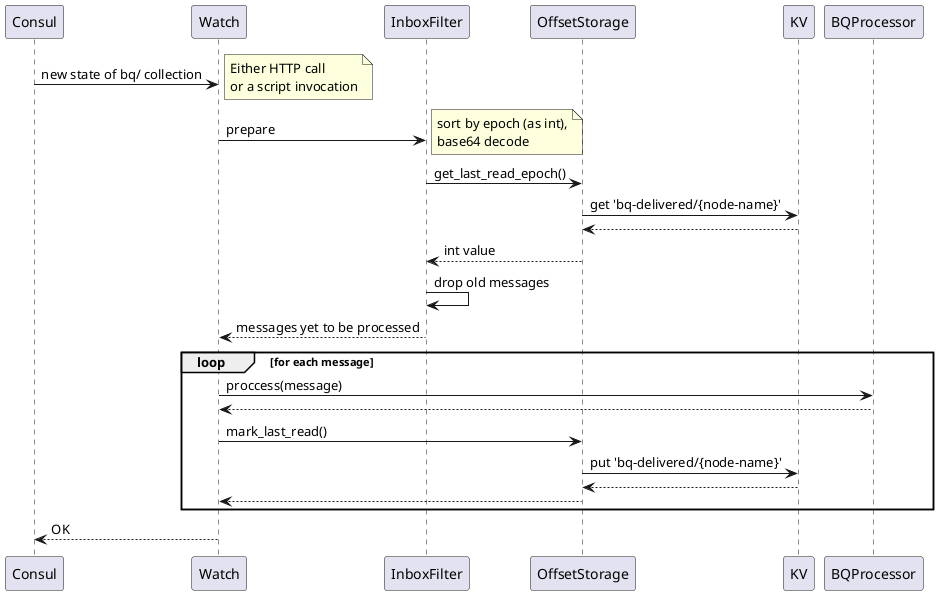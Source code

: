 @startuml
skinparam defaultFontName "Ubuntu Mono"

Consul -> Watch: new state of bq/ collection
note right
Either HTTP call
or a script invocation
end note

Watch -> InboxFilter: prepare
note right
sort by epoch (as int),
base64 decode
end note

InboxFilter -> OffsetStorage: get_last_read_epoch()
OffsetStorage -> KV: get 'bq-delivered/{node-name}'
KV --> OffsetStorage
OffsetStorage --> InboxFilter: int value
InboxFilter -> InboxFilter: drop old messages
InboxFilter --> Watch: messages yet to be processed
loop for each message
    Watch -> BQProcessor: proccess(message)
    BQProcessor --> Watch
    Watch -> OffsetStorage: mark_last_read()

    OffsetStorage -> KV: put 'bq-delivered/{node-name}'
    KV --> OffsetStorage
    OffsetStorage --> Watch
end
Watch --> Consul: OK
@enduml
